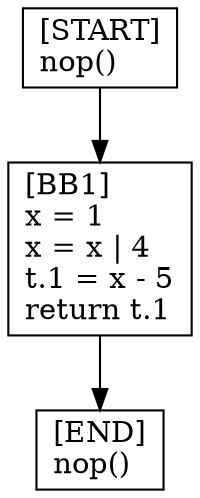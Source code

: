 digraph {
  node [shape=box]
  END [label="[END]\lnop()\l"];
  START [label="[START]\lnop()\l"];
  BB1 [label="[BB1]\lx = 1\lx = x | 4\lt.1 = x - 5\lreturn t.1\l"];
  BB1 -> END;
  START -> BB1;
}
